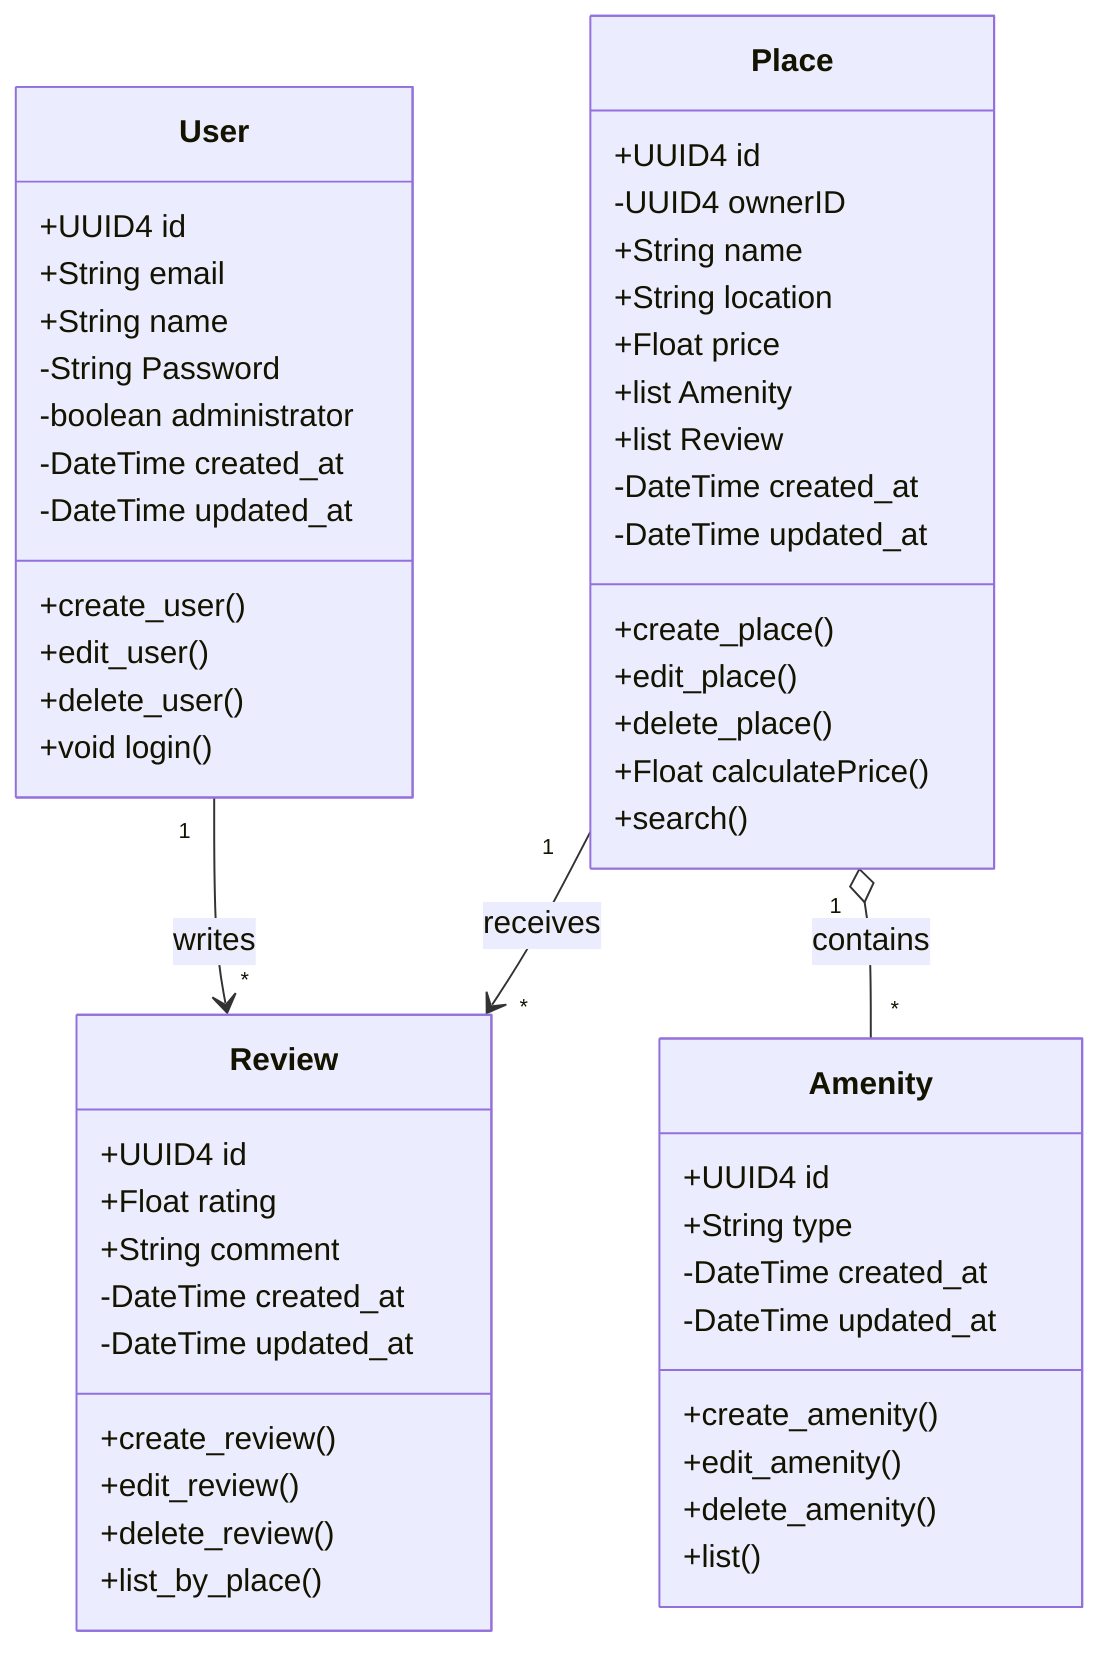 classDiagram
class User {
    +UUID4 id
    +String email
    +String name
    -String Password
    -boolean administrator
    -DateTime created_at
    -DateTime updated_at
    +create_user()
    +edit_user()
    +delete_user()
    +void login()
}

class Place {
    +UUID4 id
    -UUID4 ownerID
    +String name
    +String location
    +Float price
    +list Amenity
    +list Review
    -DateTime created_at
    -DateTime updated_at
    +create_place()
    +edit_place()
    +delete_place()
    +Float calculatePrice()
    +search()
}

class Review {
    +UUID4 id
    +Float rating
    +String comment
    -DateTime created_at
    -DateTime updated_at
    +create_review()
    +edit_review()
    +delete_review()
    +list_by_place()
}

class Amenity {
    +UUID4 id
    +String type
    -DateTime created_at
    -DateTime updated_at
    +create_amenity()
    +edit_amenity()
    +delete_amenity()
    +list()
}

User "1" --> "*" Review : writes
Place "1" --> "*" Review : receives
Place "1" o-- "*" Amenity : contains